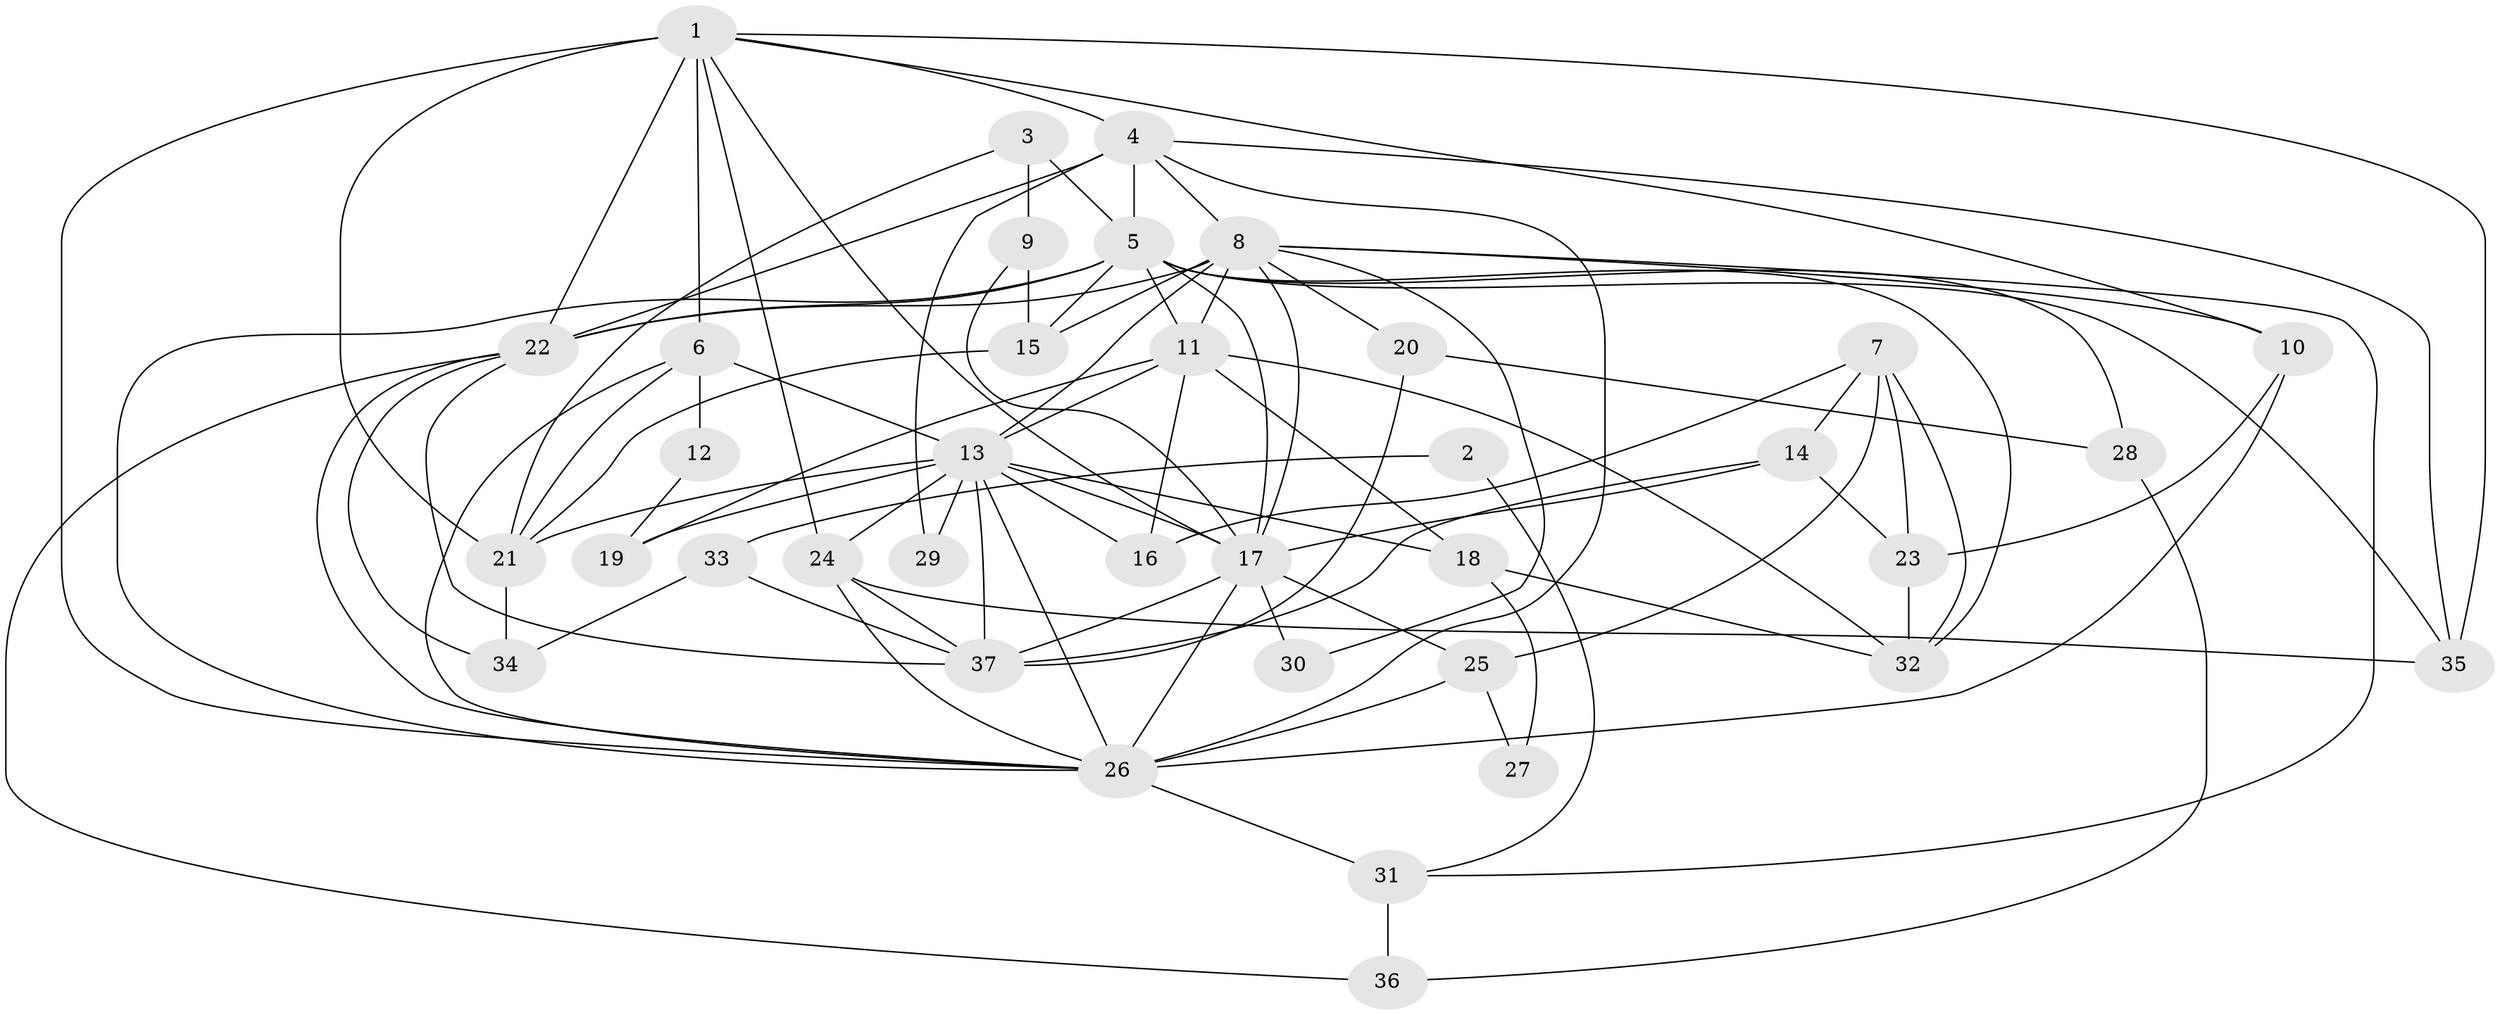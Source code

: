 // original degree distribution, {6: 0.08108108108108109, 2: 0.06756756756756757, 3: 0.40540540540540543, 4: 0.24324324324324326, 7: 0.02702702702702703, 5: 0.13513513513513514, 8: 0.04054054054054054}
// Generated by graph-tools (version 1.1) at 2025/36/03/09/25 02:36:01]
// undirected, 37 vertices, 93 edges
graph export_dot {
graph [start="1"]
  node [color=gray90,style=filled];
  1;
  2;
  3;
  4;
  5;
  6;
  7;
  8;
  9;
  10;
  11;
  12;
  13;
  14;
  15;
  16;
  17;
  18;
  19;
  20;
  21;
  22;
  23;
  24;
  25;
  26;
  27;
  28;
  29;
  30;
  31;
  32;
  33;
  34;
  35;
  36;
  37;
  1 -- 4 [weight=1.0];
  1 -- 6 [weight=1.0];
  1 -- 10 [weight=1.0];
  1 -- 17 [weight=1.0];
  1 -- 21 [weight=1.0];
  1 -- 22 [weight=4.0];
  1 -- 24 [weight=2.0];
  1 -- 26 [weight=1.0];
  1 -- 35 [weight=2.0];
  2 -- 31 [weight=1.0];
  2 -- 33 [weight=1.0];
  3 -- 5 [weight=1.0];
  3 -- 9 [weight=1.0];
  3 -- 21 [weight=1.0];
  4 -- 5 [weight=1.0];
  4 -- 8 [weight=1.0];
  4 -- 22 [weight=1.0];
  4 -- 26 [weight=1.0];
  4 -- 29 [weight=2.0];
  4 -- 35 [weight=1.0];
  5 -- 11 [weight=2.0];
  5 -- 15 [weight=1.0];
  5 -- 17 [weight=1.0];
  5 -- 22 [weight=1.0];
  5 -- 26 [weight=1.0];
  5 -- 28 [weight=1.0];
  5 -- 32 [weight=1.0];
  5 -- 35 [weight=1.0];
  6 -- 12 [weight=1.0];
  6 -- 13 [weight=1.0];
  6 -- 21 [weight=1.0];
  6 -- 26 [weight=1.0];
  7 -- 14 [weight=1.0];
  7 -- 16 [weight=1.0];
  7 -- 23 [weight=1.0];
  7 -- 25 [weight=1.0];
  7 -- 32 [weight=1.0];
  8 -- 10 [weight=1.0];
  8 -- 11 [weight=1.0];
  8 -- 13 [weight=2.0];
  8 -- 15 [weight=1.0];
  8 -- 17 [weight=1.0];
  8 -- 20 [weight=1.0];
  8 -- 22 [weight=2.0];
  8 -- 30 [weight=1.0];
  8 -- 31 [weight=1.0];
  9 -- 15 [weight=1.0];
  9 -- 17 [weight=1.0];
  10 -- 23 [weight=1.0];
  10 -- 26 [weight=1.0];
  11 -- 13 [weight=1.0];
  11 -- 16 [weight=1.0];
  11 -- 18 [weight=1.0];
  11 -- 19 [weight=1.0];
  11 -- 32 [weight=1.0];
  12 -- 19 [weight=1.0];
  13 -- 16 [weight=1.0];
  13 -- 17 [weight=1.0];
  13 -- 18 [weight=1.0];
  13 -- 19 [weight=1.0];
  13 -- 21 [weight=1.0];
  13 -- 24 [weight=2.0];
  13 -- 26 [weight=1.0];
  13 -- 29 [weight=1.0];
  13 -- 37 [weight=1.0];
  14 -- 17 [weight=1.0];
  14 -- 23 [weight=1.0];
  14 -- 37 [weight=1.0];
  15 -- 21 [weight=1.0];
  17 -- 25 [weight=2.0];
  17 -- 26 [weight=1.0];
  17 -- 30 [weight=1.0];
  17 -- 37 [weight=2.0];
  18 -- 27 [weight=1.0];
  18 -- 32 [weight=1.0];
  20 -- 28 [weight=1.0];
  20 -- 37 [weight=1.0];
  21 -- 34 [weight=1.0];
  22 -- 26 [weight=1.0];
  22 -- 34 [weight=1.0];
  22 -- 36 [weight=1.0];
  22 -- 37 [weight=1.0];
  23 -- 32 [weight=1.0];
  24 -- 26 [weight=1.0];
  24 -- 35 [weight=1.0];
  24 -- 37 [weight=1.0];
  25 -- 26 [weight=1.0];
  25 -- 27 [weight=1.0];
  26 -- 31 [weight=2.0];
  28 -- 36 [weight=1.0];
  31 -- 36 [weight=1.0];
  33 -- 34 [weight=1.0];
  33 -- 37 [weight=1.0];
}
